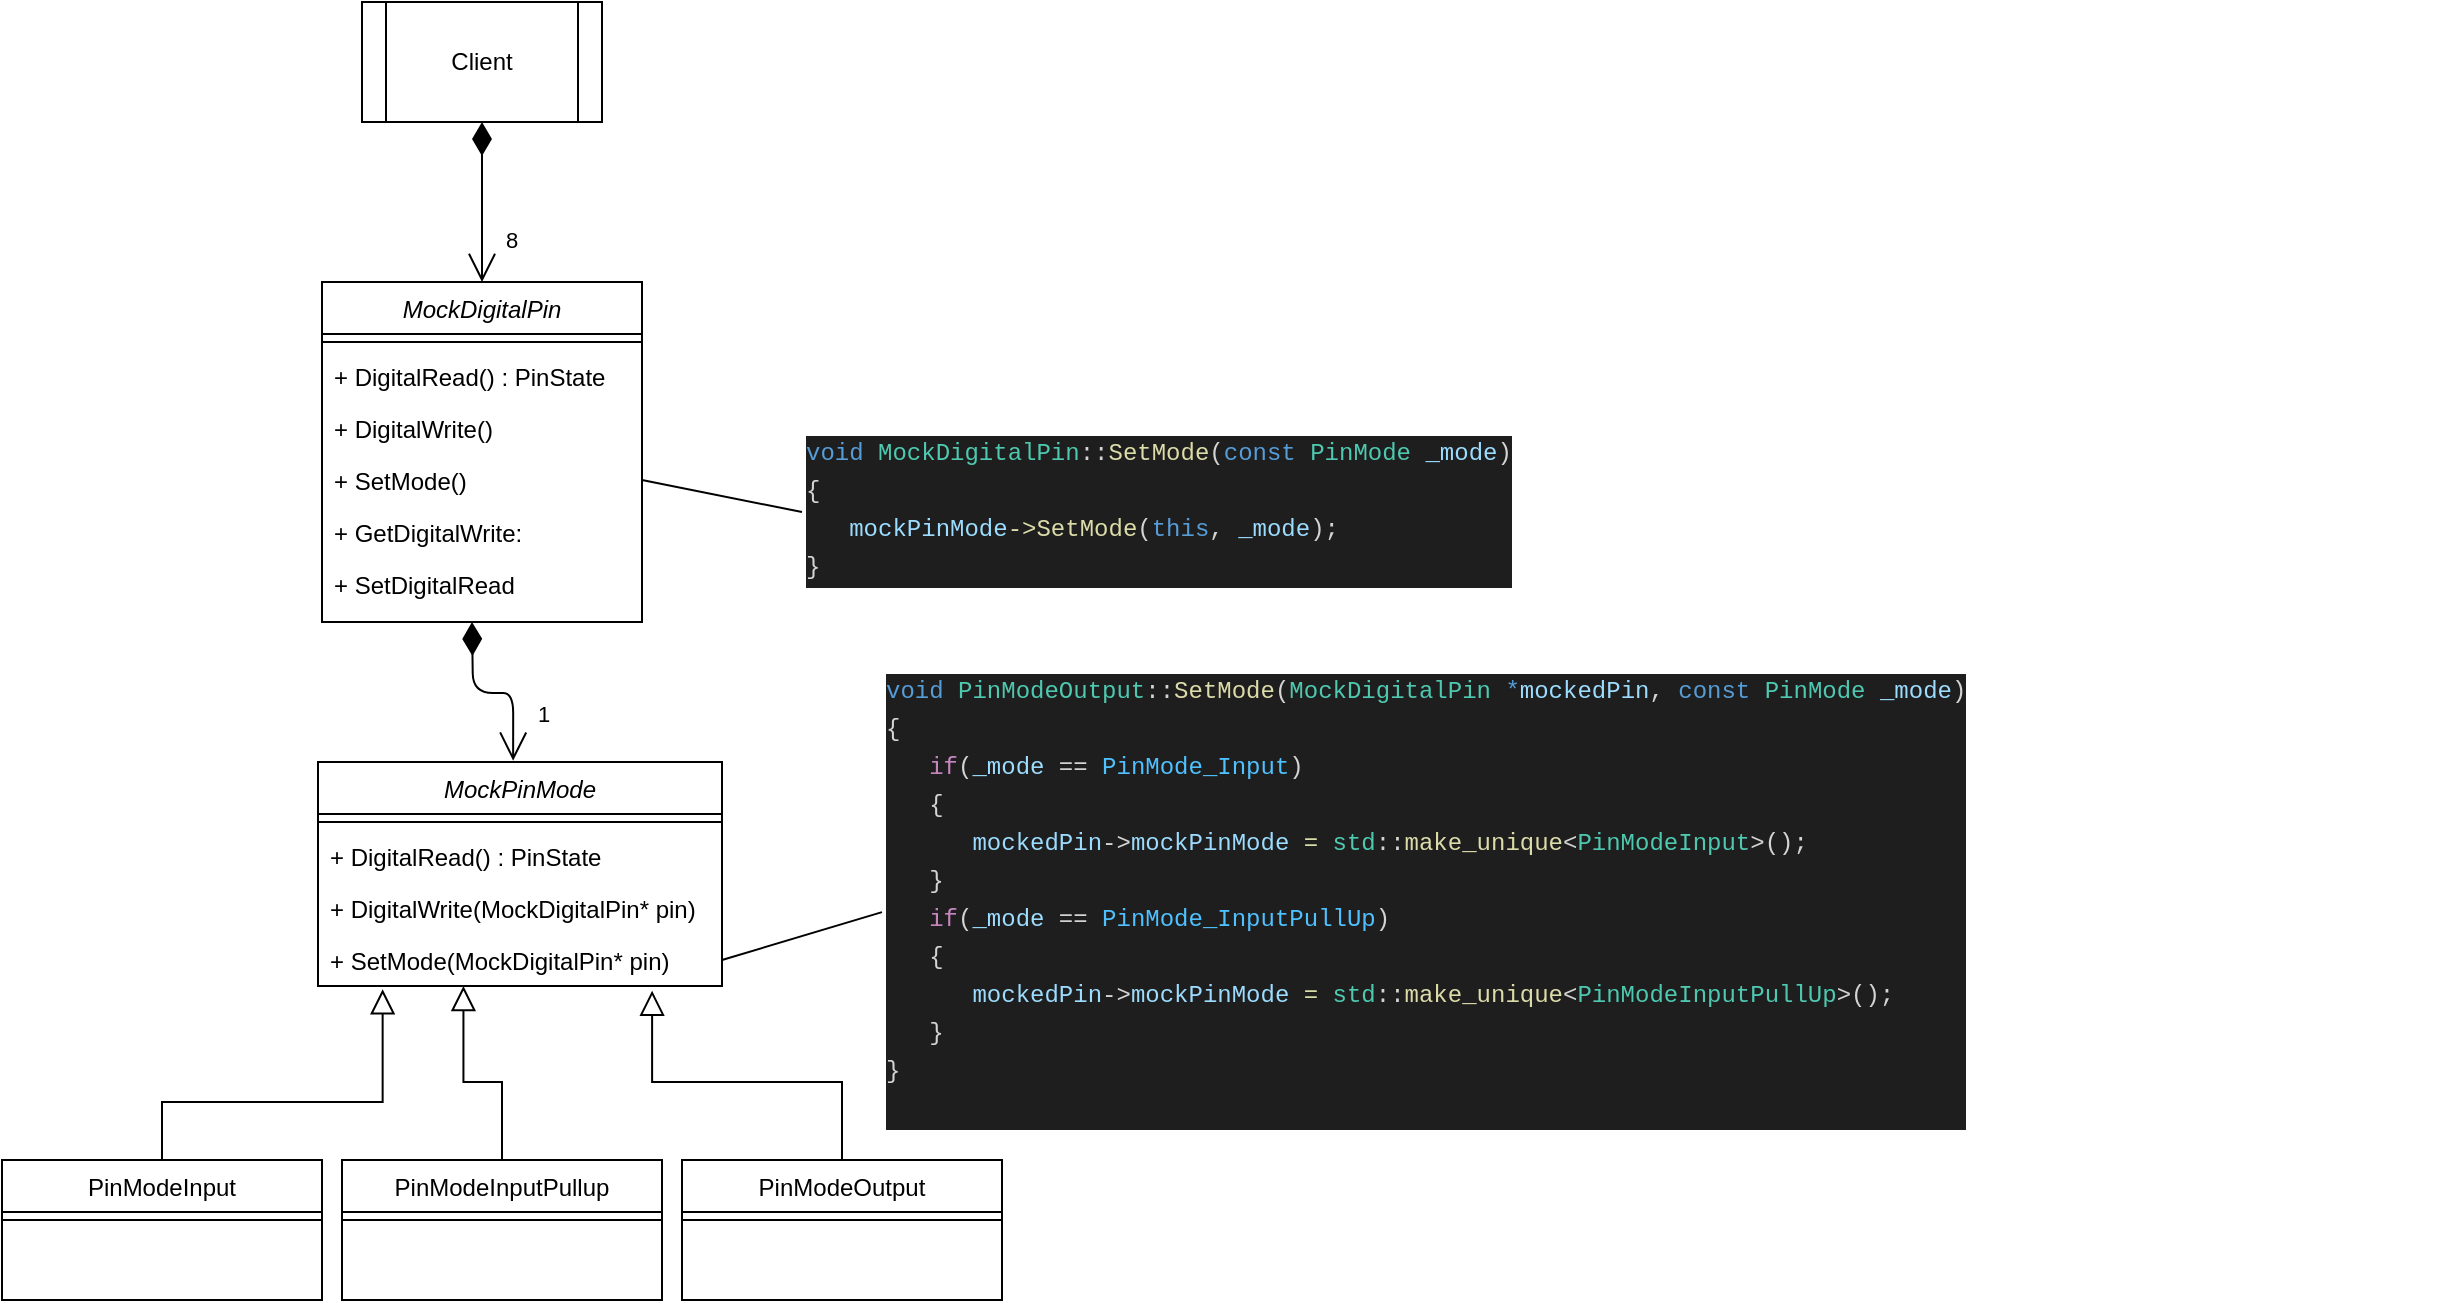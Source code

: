 <mxfile version="14.5.1" type="device"><diagram id="C5RBs43oDa-KdzZeNtuy" name="Page-1"><mxGraphModel dx="1086" dy="806" grid="1" gridSize="10" guides="1" tooltips="1" connect="1" arrows="1" fold="1" page="1" pageScale="1" pageWidth="827" pageHeight="1169" math="0" shadow="0"><root><mxCell id="WIyWlLk6GJQsqaUBKTNV-0"/><mxCell id="WIyWlLk6GJQsqaUBKTNV-1" parent="WIyWlLk6GJQsqaUBKTNV-0"/><mxCell id="zkfFHV4jXpPFQw0GAbJ--0" value="MockDigitalPin" style="swimlane;fontStyle=2;align=center;verticalAlign=top;childLayout=stackLayout;horizontal=1;startSize=26;horizontalStack=0;resizeParent=1;resizeLast=0;collapsible=1;marginBottom=0;rounded=0;shadow=0;strokeWidth=1;" parent="WIyWlLk6GJQsqaUBKTNV-1" vertex="1"><mxGeometry x="220" y="220" width="160" height="170" as="geometry"><mxRectangle x="230" y="140" width="160" height="26" as="alternateBounds"/></mxGeometry></mxCell><mxCell id="zkfFHV4jXpPFQw0GAbJ--4" value="" style="line;html=1;strokeWidth=1;align=left;verticalAlign=middle;spacingTop=-1;spacingLeft=3;spacingRight=3;rotatable=0;labelPosition=right;points=[];portConstraint=eastwest;" parent="zkfFHV4jXpPFQw0GAbJ--0" vertex="1"><mxGeometry y="26" width="160" height="8" as="geometry"/></mxCell><mxCell id="zkfFHV4jXpPFQw0GAbJ--5" value="+ DigitalRead() : PinState" style="text;align=left;verticalAlign=top;spacingLeft=4;spacingRight=4;overflow=hidden;rotatable=0;points=[[0,0.5],[1,0.5]];portConstraint=eastwest;" parent="zkfFHV4jXpPFQw0GAbJ--0" vertex="1"><mxGeometry y="34" width="160" height="26" as="geometry"/></mxCell><mxCell id="frwL-ce0D6NPZtSvn7BM-4" value="+ DigitalWrite()" style="text;strokeColor=none;fillColor=none;align=left;verticalAlign=top;spacingLeft=4;spacingRight=4;overflow=hidden;rotatable=0;points=[[0,0.5],[1,0.5]];portConstraint=eastwest;" parent="zkfFHV4jXpPFQw0GAbJ--0" vertex="1"><mxGeometry y="60" width="160" height="26" as="geometry"/></mxCell><mxCell id="frwL-ce0D6NPZtSvn7BM-5" value="+ SetMode()" style="text;strokeColor=none;fillColor=none;align=left;verticalAlign=top;spacingLeft=4;spacingRight=4;overflow=hidden;rotatable=0;points=[[0,0.5],[1,0.5]];portConstraint=eastwest;" parent="zkfFHV4jXpPFQw0GAbJ--0" vertex="1"><mxGeometry y="86" width="160" height="26" as="geometry"/></mxCell><mxCell id="UbEwMtsvDxrm8X9-T2Oq-12" value="+ GetDigitalWrite:" style="text;strokeColor=none;fillColor=none;align=left;verticalAlign=top;spacingLeft=4;spacingRight=4;overflow=hidden;rotatable=0;points=[[0,0.5],[1,0.5]];portConstraint=eastwest;" parent="zkfFHV4jXpPFQw0GAbJ--0" vertex="1"><mxGeometry y="112" width="160" height="26" as="geometry"/></mxCell><mxCell id="UbEwMtsvDxrm8X9-T2Oq-13" value="+ SetDigitalRead" style="text;strokeColor=none;fillColor=none;align=left;verticalAlign=top;spacingLeft=4;spacingRight=4;overflow=hidden;rotatable=0;points=[[0,0.5],[1,0.5]];portConstraint=eastwest;" parent="zkfFHV4jXpPFQw0GAbJ--0" vertex="1"><mxGeometry y="138" width="160" height="26" as="geometry"/></mxCell><mxCell id="zkfFHV4jXpPFQw0GAbJ--6" value="PinModeInput" style="swimlane;fontStyle=0;align=center;verticalAlign=top;childLayout=stackLayout;horizontal=1;startSize=26;horizontalStack=0;resizeParent=1;resizeLast=0;collapsible=1;marginBottom=0;rounded=0;shadow=0;strokeWidth=1;" parent="WIyWlLk6GJQsqaUBKTNV-1" vertex="1"><mxGeometry x="60" y="659" width="160" height="70" as="geometry"><mxRectangle x="130" y="380" width="160" height="26" as="alternateBounds"/></mxGeometry></mxCell><mxCell id="zkfFHV4jXpPFQw0GAbJ--9" value="" style="line;html=1;strokeWidth=1;align=left;verticalAlign=middle;spacingTop=-1;spacingLeft=3;spacingRight=3;rotatable=0;labelPosition=right;points=[];portConstraint=eastwest;" parent="zkfFHV4jXpPFQw0GAbJ--6" vertex="1"><mxGeometry y="26" width="160" height="8" as="geometry"/></mxCell><mxCell id="zkfFHV4jXpPFQw0GAbJ--12" value="" style="endArrow=block;endSize=10;endFill=0;shadow=0;strokeWidth=1;rounded=0;edgeStyle=elbowEdgeStyle;elbow=vertical;entryX=0.16;entryY=1.064;entryDx=0;entryDy=0;entryPerimeter=0;exitX=0.5;exitY=0;exitDx=0;exitDy=0;" parent="WIyWlLk6GJQsqaUBKTNV-1" source="zkfFHV4jXpPFQw0GAbJ--6" target="UbEwMtsvDxrm8X9-T2Oq-5" edge="1"><mxGeometry width="160" relative="1" as="geometry"><mxPoint x="200" y="662" as="sourcePoint"/><mxPoint x="300" y="607" as="targetPoint"/><Array as="points"><mxPoint x="200" y="630"/></Array></mxGeometry></mxCell><mxCell id="zkfFHV4jXpPFQw0GAbJ--13" value="PinModeOutput" style="swimlane;fontStyle=0;align=center;verticalAlign=top;childLayout=stackLayout;horizontal=1;startSize=26;horizontalStack=0;resizeParent=1;resizeLast=0;collapsible=1;marginBottom=0;rounded=0;shadow=0;strokeWidth=1;" parent="WIyWlLk6GJQsqaUBKTNV-1" vertex="1"><mxGeometry x="400" y="659" width="160" height="70" as="geometry"><mxRectangle x="340" y="380" width="170" height="26" as="alternateBounds"/></mxGeometry></mxCell><mxCell id="zkfFHV4jXpPFQw0GAbJ--15" value="" style="line;html=1;strokeWidth=1;align=left;verticalAlign=middle;spacingTop=-1;spacingLeft=3;spacingRight=3;rotatable=0;labelPosition=right;points=[];portConstraint=eastwest;" parent="zkfFHV4jXpPFQw0GAbJ--13" vertex="1"><mxGeometry y="26" width="160" height="8" as="geometry"/></mxCell><mxCell id="zkfFHV4jXpPFQw0GAbJ--16" value="" style="endArrow=block;endSize=10;endFill=0;shadow=0;strokeWidth=1;rounded=0;edgeStyle=elbowEdgeStyle;elbow=vertical;entryX=0.827;entryY=1.09;entryDx=0;entryDy=0;entryPerimeter=0;exitX=0.5;exitY=0;exitDx=0;exitDy=0;" parent="WIyWlLk6GJQsqaUBKTNV-1" source="zkfFHV4jXpPFQw0GAbJ--13" target="UbEwMtsvDxrm8X9-T2Oq-5" edge="1"><mxGeometry width="160" relative="1" as="geometry"><mxPoint x="210" y="832" as="sourcePoint"/><mxPoint x="280" y="598" as="targetPoint"/><Array as="points"><mxPoint x="440" y="620"/><mxPoint x="340" y="688"/></Array></mxGeometry></mxCell><mxCell id="frwL-ce0D6NPZtSvn7BM-0" value="Client" style="shape=process;whiteSpace=wrap;html=1;backgroundOutline=1;" parent="WIyWlLk6GJQsqaUBKTNV-1" vertex="1"><mxGeometry x="240" y="80" width="120" height="60" as="geometry"/></mxCell><mxCell id="frwL-ce0D6NPZtSvn7BM-1" value="8" style="endArrow=open;html=1;endSize=12;startArrow=diamondThin;startSize=14;startFill=1;edgeStyle=orthogonalEdgeStyle;align=left;verticalAlign=bottom;exitX=0.5;exitY=1;exitDx=0;exitDy=0;entryX=0.5;entryY=0;entryDx=0;entryDy=0;" parent="WIyWlLk6GJQsqaUBKTNV-1" source="frwL-ce0D6NPZtSvn7BM-0" target="zkfFHV4jXpPFQw0GAbJ--0" edge="1"><mxGeometry x="0.692" y="10" relative="1" as="geometry"><mxPoint x="330" y="330" as="sourcePoint"/><mxPoint x="490" y="330" as="targetPoint"/><mxPoint as="offset"/></mxGeometry></mxCell><mxCell id="im5I0LER4X6XKOgy9GGM-5" value="PinModeInputPullup" style="swimlane;fontStyle=0;align=center;verticalAlign=top;childLayout=stackLayout;horizontal=1;startSize=26;horizontalStack=0;resizeParent=1;resizeLast=0;collapsible=1;marginBottom=0;rounded=0;shadow=0;strokeWidth=1;" parent="WIyWlLk6GJQsqaUBKTNV-1" vertex="1"><mxGeometry x="230" y="659" width="160" height="70" as="geometry"><mxRectangle x="130" y="380" width="160" height="26" as="alternateBounds"/></mxGeometry></mxCell><mxCell id="im5I0LER4X6XKOgy9GGM-7" value="" style="line;html=1;strokeWidth=1;align=left;verticalAlign=middle;spacingTop=-1;spacingLeft=3;spacingRight=3;rotatable=0;labelPosition=right;points=[];portConstraint=eastwest;" parent="im5I0LER4X6XKOgy9GGM-5" vertex="1"><mxGeometry y="26" width="160" height="8" as="geometry"/></mxCell><mxCell id="UbEwMtsvDxrm8X9-T2Oq-0" value="MockPinMode" style="swimlane;fontStyle=2;align=center;verticalAlign=top;childLayout=stackLayout;horizontal=1;startSize=26;horizontalStack=0;resizeParent=1;resizeLast=0;collapsible=1;marginBottom=0;rounded=0;shadow=0;strokeWidth=1;" parent="WIyWlLk6GJQsqaUBKTNV-1" vertex="1"><mxGeometry x="218" y="460" width="202" height="112" as="geometry"><mxRectangle x="230" y="140" width="160" height="26" as="alternateBounds"/></mxGeometry></mxCell><mxCell id="UbEwMtsvDxrm8X9-T2Oq-2" value="" style="line;html=1;strokeWidth=1;align=left;verticalAlign=middle;spacingTop=-1;spacingLeft=3;spacingRight=3;rotatable=0;labelPosition=right;points=[];portConstraint=eastwest;" parent="UbEwMtsvDxrm8X9-T2Oq-0" vertex="1"><mxGeometry y="26" width="202" height="8" as="geometry"/></mxCell><mxCell id="UbEwMtsvDxrm8X9-T2Oq-3" value="+ DigitalRead() : PinState" style="text;align=left;verticalAlign=top;spacingLeft=4;spacingRight=4;overflow=hidden;rotatable=0;points=[[0,0.5],[1,0.5]];portConstraint=eastwest;" parent="UbEwMtsvDxrm8X9-T2Oq-0" vertex="1"><mxGeometry y="34" width="202" height="26" as="geometry"/></mxCell><mxCell id="UbEwMtsvDxrm8X9-T2Oq-4" value="+ DigitalWrite(MockDigitalPin* pin)" style="text;strokeColor=none;fillColor=none;align=left;verticalAlign=top;spacingLeft=4;spacingRight=4;overflow=hidden;rotatable=0;points=[[0,0.5],[1,0.5]];portConstraint=eastwest;" parent="UbEwMtsvDxrm8X9-T2Oq-0" vertex="1"><mxGeometry y="60" width="202" height="26" as="geometry"/></mxCell><mxCell id="UbEwMtsvDxrm8X9-T2Oq-5" value="+ SetMode(MockDigitalPin* pin)" style="text;strokeColor=none;fillColor=none;align=left;verticalAlign=top;spacingLeft=4;spacingRight=4;overflow=hidden;rotatable=0;points=[[0,0.5],[1,0.5]];portConstraint=eastwest;" parent="UbEwMtsvDxrm8X9-T2Oq-0" vertex="1"><mxGeometry y="86" width="202" height="26" as="geometry"/></mxCell><mxCell id="UbEwMtsvDxrm8X9-T2Oq-7" value="" style="endArrow=block;endSize=10;endFill=0;shadow=0;strokeWidth=1;rounded=0;edgeStyle=elbowEdgeStyle;elbow=vertical;exitX=0.5;exitY=0;exitDx=0;exitDy=0;entryX=0.36;entryY=1;entryDx=0;entryDy=0;entryPerimeter=0;" parent="WIyWlLk6GJQsqaUBKTNV-1" source="im5I0LER4X6XKOgy9GGM-5" target="UbEwMtsvDxrm8X9-T2Oq-5" edge="1"><mxGeometry width="160" relative="1" as="geometry"><mxPoint x="600" y="739" as="sourcePoint"/><mxPoint x="260" y="617" as="targetPoint"/><Array as="points"><mxPoint x="300" y="620"/><mxPoint x="340" y="697"/><mxPoint x="350" y="698"/></Array></mxGeometry></mxCell><mxCell id="UbEwMtsvDxrm8X9-T2Oq-10" value="1" style="endArrow=open;html=1;endSize=12;startArrow=diamondThin;startSize=14;startFill=1;edgeStyle=orthogonalEdgeStyle;align=left;verticalAlign=bottom;entryX=0.483;entryY=-0.006;entryDx=0;entryDy=0;entryPerimeter=0;" parent="WIyWlLk6GJQsqaUBKTNV-1" target="UbEwMtsvDxrm8X9-T2Oq-0" edge="1"><mxGeometry x="0.692" y="10" relative="1" as="geometry"><mxPoint x="295" y="390" as="sourcePoint"/><mxPoint x="298" y="380" as="targetPoint"/><mxPoint as="offset"/></mxGeometry></mxCell><mxCell id="qPthXIlOfV-JqeCurLP2-2" value="&lt;div style=&quot;background-color: rgb(30 , 30 , 30) ; font-family: &amp;#34;consolas&amp;#34; , &amp;#34;courier new&amp;#34; , monospace ; font-weight: normal ; line-height: 19px ; color: rgb(212 , 212 , 212)&quot;&gt;&lt;div&gt;&lt;font style=&quot;font-size: 12px&quot;&gt;&lt;span style=&quot;color: rgb(86 , 156 , 214)&quot;&gt;void&lt;/span&gt;&lt;span style=&quot;color: rgb(212 , 212 , 212)&quot;&gt;&amp;nbsp;&lt;/span&gt;&lt;span style=&quot;color: rgb(78 , 201 , 176)&quot;&gt;PinModeOutput&lt;/span&gt;&lt;span style=&quot;color: rgb(212 , 212 , 212)&quot;&gt;::&lt;/span&gt;&lt;span style=&quot;color: rgb(220 , 220 , 170)&quot;&gt;SetMode&lt;/span&gt;&lt;span style=&quot;color: rgb(212 , 212 , 212)&quot;&gt;(&lt;/span&gt;&lt;span style=&quot;color: rgb(78 , 201 , 176)&quot;&gt;MockDigitalPin&lt;/span&gt;&lt;span style=&quot;color: rgb(212 , 212 , 212)&quot;&gt;&amp;nbsp;&lt;/span&gt;&lt;span style=&quot;color: rgb(86 , 156 , 214)&quot;&gt;*&lt;/span&gt;&lt;span style=&quot;color: rgb(156 , 220 , 254)&quot;&gt;mockedPin&lt;/span&gt;&lt;span style=&quot;color: rgb(212 , 212 , 212)&quot;&gt;,&amp;nbsp;&lt;/span&gt;&lt;span style=&quot;color: rgb(86 , 156 , 214)&quot;&gt;const&lt;/span&gt;&lt;span style=&quot;color: rgb(212 , 212 , 212)&quot;&gt;&amp;nbsp;&lt;/span&gt;&lt;span style=&quot;color: rgb(78 , 201 , 176)&quot;&gt;PinMode&lt;/span&gt;&lt;span style=&quot;color: rgb(212 , 212 , 212)&quot;&gt;&amp;nbsp;&lt;/span&gt;&lt;span style=&quot;color: rgb(156 , 220 , 254)&quot;&gt;_mode&lt;/span&gt;&lt;span style=&quot;color: rgb(212 , 212 , 212)&quot;&gt;)&lt;/span&gt;&lt;/font&gt;&lt;/div&gt;&lt;div&gt;&lt;span style=&quot;color: #d4d4d4&quot;&gt;&lt;font style=&quot;font-size: 12px&quot;&gt;{&lt;/font&gt;&lt;/span&gt;&lt;/div&gt;&lt;div&gt;&lt;font style=&quot;font-size: 12px&quot;&gt;&lt;span style=&quot;color: #d4d4d4&quot;&gt;&amp;nbsp;&amp;nbsp;&amp;nbsp;&lt;/span&gt;&lt;span style=&quot;color: #c586c0&quot;&gt;if&lt;/span&gt;&lt;span style=&quot;color: #d4d4d4&quot;&gt;(&lt;/span&gt;&lt;span style=&quot;color: #9cdcfe&quot;&gt;_mode&lt;/span&gt;&lt;span style=&quot;color: #d4d4d4&quot;&gt;&amp;nbsp;==&amp;nbsp;&lt;/span&gt;&lt;span style=&quot;color: #4fc1ff&quot;&gt;PinMode_Input&lt;/span&gt;&lt;span style=&quot;color: #d4d4d4&quot;&gt;)&lt;/span&gt;&lt;/font&gt;&lt;/div&gt;&lt;div&gt;&lt;span style=&quot;color: #d4d4d4&quot;&gt;&lt;font style=&quot;font-size: 12px&quot;&gt;&amp;nbsp;&amp;nbsp;&amp;nbsp;{&lt;/font&gt;&lt;/span&gt;&lt;/div&gt;&lt;div&gt;&lt;font style=&quot;font-size: 12px&quot;&gt;&lt;span style=&quot;color: #d4d4d4&quot;&gt;&amp;nbsp;&amp;nbsp;&amp;nbsp;&amp;nbsp;&amp;nbsp;&amp;nbsp;&lt;/span&gt;&lt;span style=&quot;color: #9cdcfe&quot;&gt;mockedPin&lt;/span&gt;&lt;span style=&quot;color: #d4d4d4&quot;&gt;-&amp;gt;&lt;/span&gt;&lt;span style=&quot;color: #9cdcfe&quot;&gt;mockPinMode&lt;/span&gt;&lt;span style=&quot;color: #d4d4d4&quot;&gt;&amp;nbsp;&lt;/span&gt;&lt;span style=&quot;color: #dcdcaa&quot;&gt;=&lt;/span&gt;&lt;span style=&quot;color: #d4d4d4&quot;&gt;&amp;nbsp;&lt;/span&gt;&lt;span style=&quot;color: #4ec9b0&quot;&gt;std&lt;/span&gt;&lt;span style=&quot;color: #d4d4d4&quot;&gt;::&lt;/span&gt;&lt;span style=&quot;color: #dcdcaa&quot;&gt;make_unique&lt;/span&gt;&lt;span style=&quot;color: #d4d4d4&quot;&gt;&amp;lt;&lt;/span&gt;&lt;span style=&quot;color: #4ec9b0&quot;&gt;PinModeInput&lt;/span&gt;&lt;span style=&quot;color: #d4d4d4&quot;&gt;&amp;gt;();&lt;/span&gt;&lt;/font&gt;&lt;/div&gt;&lt;div&gt;&lt;span style=&quot;color: #d4d4d4&quot;&gt;&lt;font style=&quot;font-size: 12px&quot;&gt;&amp;nbsp;&amp;nbsp;&amp;nbsp;}&lt;/font&gt;&lt;/span&gt;&lt;/div&gt;&lt;div&gt;&lt;font style=&quot;font-size: 12px&quot;&gt;&lt;span style=&quot;color: #d4d4d4&quot;&gt;&amp;nbsp;&amp;nbsp;&amp;nbsp;&lt;/span&gt;&lt;span style=&quot;color: #c586c0&quot;&gt;if&lt;/span&gt;&lt;span style=&quot;color: #d4d4d4&quot;&gt;(&lt;/span&gt;&lt;span style=&quot;color: #9cdcfe&quot;&gt;_mode&lt;/span&gt;&lt;span style=&quot;color: #d4d4d4&quot;&gt;&amp;nbsp;==&amp;nbsp;&lt;/span&gt;&lt;span style=&quot;color: #4fc1ff&quot;&gt;PinMode_InputPullUp&lt;/span&gt;&lt;span style=&quot;color: #d4d4d4&quot;&gt;)&lt;/span&gt;&lt;/font&gt;&lt;/div&gt;&lt;div&gt;&lt;span style=&quot;color: #d4d4d4&quot;&gt;&lt;font style=&quot;font-size: 12px&quot;&gt;&amp;nbsp;&amp;nbsp;&amp;nbsp;{&lt;/font&gt;&lt;/span&gt;&lt;/div&gt;&lt;div&gt;&lt;font style=&quot;font-size: 12px&quot;&gt;&lt;span style=&quot;color: #d4d4d4&quot;&gt;&amp;nbsp;&amp;nbsp;&amp;nbsp;&amp;nbsp;&amp;nbsp;&amp;nbsp;&lt;/span&gt;&lt;span style=&quot;color: #9cdcfe&quot;&gt;mockedPin&lt;/span&gt;&lt;span style=&quot;color: #d4d4d4&quot;&gt;-&amp;gt;&lt;/span&gt;&lt;span style=&quot;color: #9cdcfe&quot;&gt;mockPinMode&lt;/span&gt;&lt;span style=&quot;color: #d4d4d4&quot;&gt;&amp;nbsp;&lt;/span&gt;&lt;span style=&quot;color: #dcdcaa&quot;&gt;=&lt;/span&gt;&lt;span style=&quot;color: #d4d4d4&quot;&gt;&amp;nbsp;&lt;/span&gt;&lt;span style=&quot;color: #4ec9b0&quot;&gt;std&lt;/span&gt;&lt;span style=&quot;color: #d4d4d4&quot;&gt;::&lt;/span&gt;&lt;span style=&quot;color: #dcdcaa&quot;&gt;make_unique&lt;/span&gt;&lt;span style=&quot;color: #d4d4d4&quot;&gt;&amp;lt;&lt;/span&gt;&lt;span style=&quot;color: #4ec9b0&quot;&gt;PinModeInputPullUp&lt;/span&gt;&lt;span style=&quot;color: #d4d4d4&quot;&gt;&amp;gt;();&lt;/span&gt;&lt;span style=&quot;color: #6a9955&quot;&gt;&amp;nbsp;&lt;/span&gt;&lt;/font&gt;&lt;/div&gt;&lt;div&gt;&lt;span style=&quot;color: #d4d4d4&quot;&gt;&lt;font style=&quot;font-size: 12px&quot;&gt;&amp;nbsp;&amp;nbsp;&amp;nbsp;}&lt;/font&gt;&lt;/span&gt;&lt;/div&gt;&lt;div&gt;&lt;span style=&quot;color: #d4d4d4&quot;&gt;&lt;font style=&quot;font-size: 12px&quot;&gt;}&lt;/font&gt;&lt;/span&gt;&lt;/div&gt;&lt;br&gt;&lt;/div&gt;" style="text;whiteSpace=wrap;html=1;" vertex="1" parent="WIyWlLk6GJQsqaUBKTNV-1"><mxGeometry x="500" y="409" width="790" height="320" as="geometry"/></mxCell><mxCell id="qPthXIlOfV-JqeCurLP2-3" value="&lt;div style=&quot;color: rgb(212 , 212 , 212) ; background-color: rgb(30 , 30 , 30) ; font-family: &amp;#34;consolas&amp;#34; , &amp;#34;courier new&amp;#34; , monospace ; font-weight: normal ; line-height: 19px&quot;&gt;&lt;div&gt;&lt;span style=&quot;color: #569cd6&quot;&gt;void&lt;/span&gt;&lt;span style=&quot;color: #d4d4d4&quot;&gt;&amp;nbsp;&lt;/span&gt;&lt;span style=&quot;color: #4ec9b0&quot;&gt;MockDigitalPin&lt;/span&gt;&lt;span style=&quot;color: #d4d4d4&quot;&gt;::&lt;/span&gt;&lt;span style=&quot;color: #dcdcaa&quot;&gt;SetMode&lt;/span&gt;&lt;span style=&quot;color: #d4d4d4&quot;&gt;(&lt;/span&gt;&lt;span style=&quot;color: #569cd6&quot;&gt;const&lt;/span&gt;&lt;span style=&quot;color: #d4d4d4&quot;&gt;&amp;nbsp;&lt;/span&gt;&lt;span style=&quot;color: #4ec9b0&quot;&gt;PinMode&lt;/span&gt;&lt;span style=&quot;color: #d4d4d4&quot;&gt;&amp;nbsp;&lt;/span&gt;&lt;span style=&quot;color: #9cdcfe&quot;&gt;_mode&lt;/span&gt;&lt;span style=&quot;color: #d4d4d4&quot;&gt;)&lt;/span&gt;&lt;/div&gt;&lt;div&gt;&lt;span style=&quot;color: #d4d4d4&quot;&gt;{&lt;/span&gt;&lt;/div&gt;&lt;div&gt;&lt;span style=&quot;color: #d4d4d4&quot;&gt;&amp;nbsp;&amp;nbsp;&amp;nbsp;&lt;/span&gt;&lt;span style=&quot;color: #9cdcfe&quot;&gt;mockPinMode&lt;/span&gt;&lt;span style=&quot;color: #dcdcaa&quot;&gt;-&amp;gt;&lt;/span&gt;&lt;span style=&quot;color: #dcdcaa&quot;&gt;SetMode&lt;/span&gt;&lt;span style=&quot;color: #d4d4d4&quot;&gt;(&lt;/span&gt;&lt;span style=&quot;color: #569cd6&quot;&gt;this&lt;/span&gt;&lt;span style=&quot;color: #d4d4d4&quot;&gt;,&amp;nbsp;&lt;/span&gt;&lt;span style=&quot;color: #9cdcfe&quot;&gt;_mode&lt;/span&gt;&lt;span style=&quot;color: #d4d4d4&quot;&gt;);&lt;/span&gt;&lt;/div&gt;&lt;div&gt;&lt;span style=&quot;color: #d4d4d4&quot;&gt;}&lt;/span&gt;&lt;/div&gt;&lt;/div&gt;" style="text;whiteSpace=wrap;html=1;" vertex="1" parent="WIyWlLk6GJQsqaUBKTNV-1"><mxGeometry x="460" y="290" width="400" height="90" as="geometry"/></mxCell><mxCell id="qPthXIlOfV-JqeCurLP2-4" value="" style="endArrow=none;html=1;entryX=0;entryY=0.5;entryDx=0;entryDy=0;" edge="1" parent="WIyWlLk6GJQsqaUBKTNV-1" target="qPthXIlOfV-JqeCurLP2-3"><mxGeometry width="50" height="50" relative="1" as="geometry"><mxPoint x="380" y="319" as="sourcePoint"/><mxPoint x="740" y="420" as="targetPoint"/></mxGeometry></mxCell><mxCell id="qPthXIlOfV-JqeCurLP2-5" value="" style="endArrow=none;html=1;exitX=1;exitY=0.5;exitDx=0;exitDy=0;entryX=0;entryY=0.394;entryDx=0;entryDy=0;entryPerimeter=0;" edge="1" parent="WIyWlLk6GJQsqaUBKTNV-1" source="UbEwMtsvDxrm8X9-T2Oq-5" target="qPthXIlOfV-JqeCurLP2-2"><mxGeometry width="50" height="50" relative="1" as="geometry"><mxPoint x="690" y="470" as="sourcePoint"/><mxPoint x="740" y="420" as="targetPoint"/></mxGeometry></mxCell></root></mxGraphModel></diagram></mxfile>